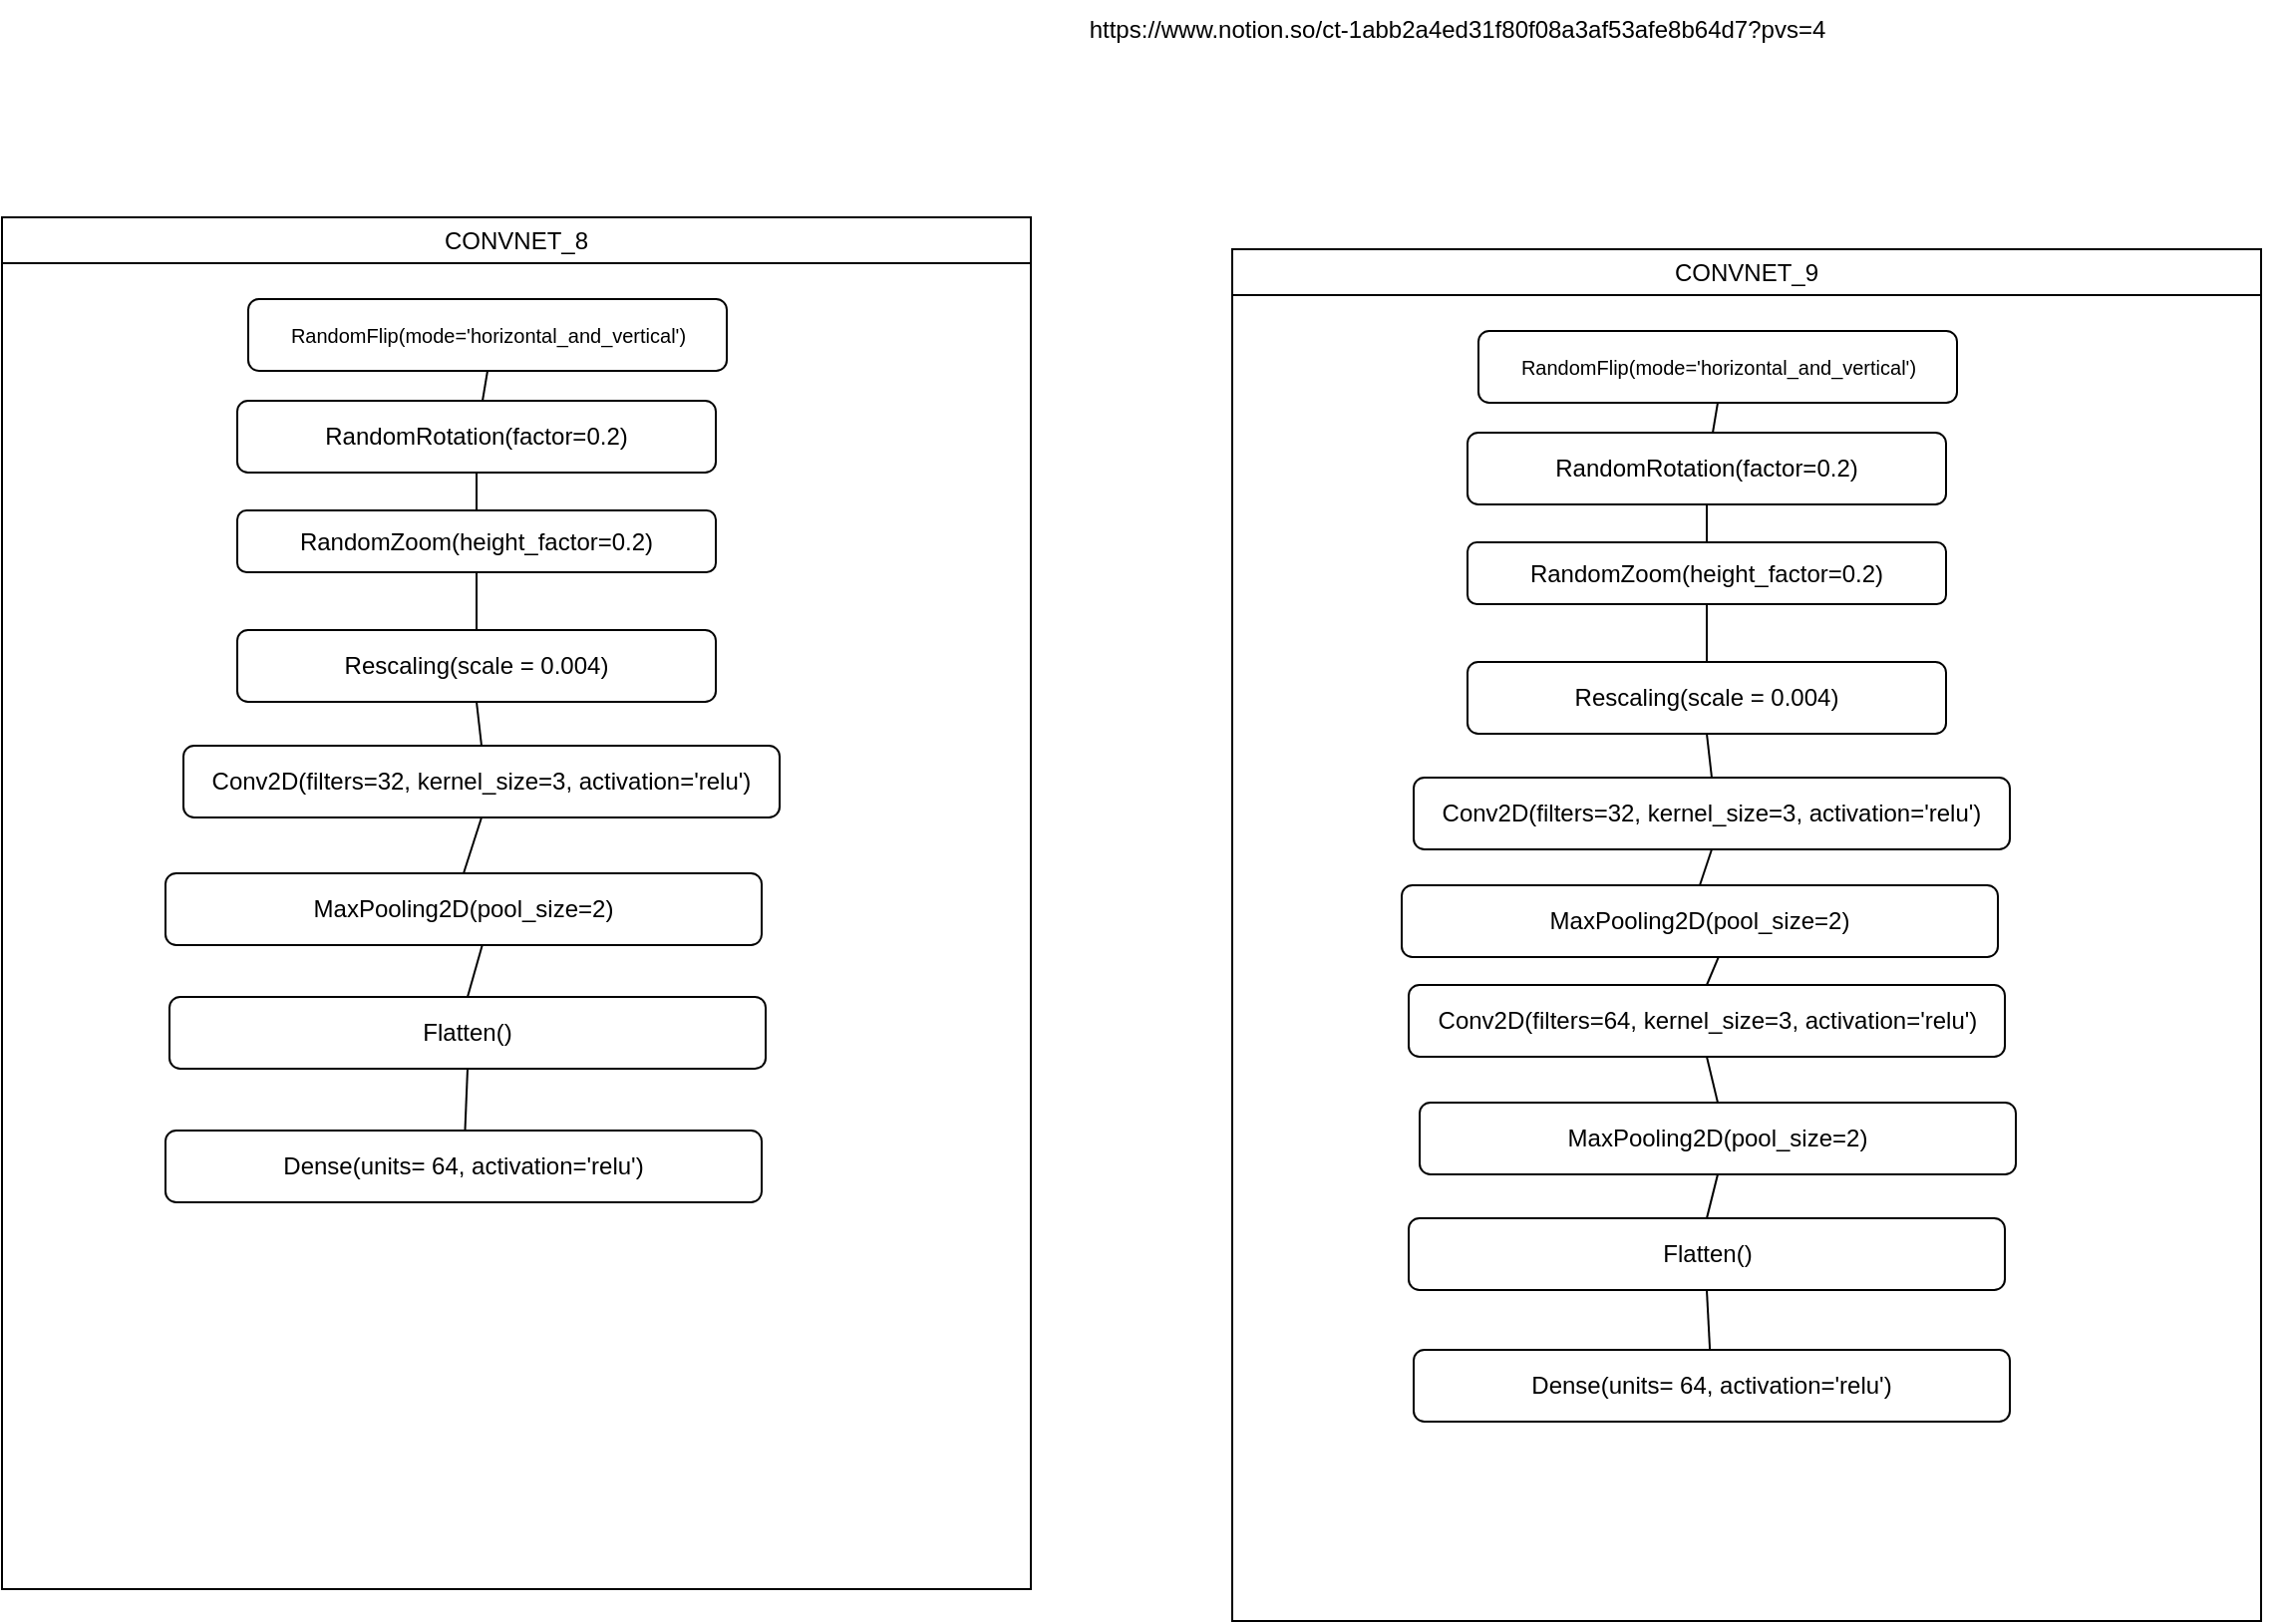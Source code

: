 <mxfile version="26.1.3">
  <diagram name="fine tune models" id="9CXXCEQQvz_99VvId4QO">
    <mxGraphModel dx="1976" dy="496" grid="0" gridSize="10" guides="1" tooltips="1" connect="1" arrows="1" fold="1" page="1" pageScale="1" pageWidth="827" pageHeight="1169" math="0" shadow="0">
      <root>
        <mxCell id="0" />
        <mxCell id="1" parent="0" />
        <mxCell id="liqCc_mYewOzT0pbjEaC-1" value="https://www.notion.so/ct-1abb2a4ed31f80f08a3af53afe8b64d7?pvs=4" style="text;html=1;align=center;verticalAlign=middle;whiteSpace=wrap;rounded=0;" parent="1" vertex="1">
          <mxGeometry x="-31" y="46" width="828" height="30" as="geometry" />
        </mxCell>
        <mxCell id="8vPAx5M9qXYKdXPnr-XK-2" value="&lt;span style=&quot;font-weight: normal;&quot;&gt;CONVNET_8&lt;/span&gt;" style="swimlane;whiteSpace=wrap;html=1;startSize=23;" vertex="1" parent="1">
          <mxGeometry x="-347" y="155" width="516" height="688" as="geometry">
            <mxRectangle x="179" y="145" width="130" height="26" as="alternateBounds" />
          </mxGeometry>
        </mxCell>
        <mxCell id="8vPAx5M9qXYKdXPnr-XK-3" value="&lt;font style=&quot;font-size: 10px;&quot;&gt;RandomFlip(mode=&#39;horizontal_and_vertical&#39;)&lt;/font&gt;" style="rounded=1;whiteSpace=wrap;html=1;" vertex="1" parent="8vPAx5M9qXYKdXPnr-XK-2">
          <mxGeometry x="123.5" y="41" width="240" height="36" as="geometry" />
        </mxCell>
        <mxCell id="8vPAx5M9qXYKdXPnr-XK-4" value="RandomRotation(factor=0.2)" style="rounded=1;whiteSpace=wrap;html=1;" vertex="1" parent="8vPAx5M9qXYKdXPnr-XK-2">
          <mxGeometry x="118" y="92" width="240" height="36" as="geometry" />
        </mxCell>
        <mxCell id="8vPAx5M9qXYKdXPnr-XK-5" value="RandomZoom(height_factor=0.2)" style="rounded=1;whiteSpace=wrap;html=1;" vertex="1" parent="8vPAx5M9qXYKdXPnr-XK-2">
          <mxGeometry x="118" y="147" width="240" height="31" as="geometry" />
        </mxCell>
        <mxCell id="8vPAx5M9qXYKdXPnr-XK-6" value="Rescaling(scale = 0.004)" style="rounded=1;whiteSpace=wrap;html=1;" vertex="1" parent="8vPAx5M9qXYKdXPnr-XK-2">
          <mxGeometry x="118" y="207" width="240" height="36" as="geometry" />
        </mxCell>
        <mxCell id="8vPAx5M9qXYKdXPnr-XK-7" value="Conv2D(filters=32, kernel_size=3, activation=&#39;relu&#39;)" style="rounded=1;whiteSpace=wrap;html=1;" vertex="1" parent="8vPAx5M9qXYKdXPnr-XK-2">
          <mxGeometry x="91" y="265" width="299" height="36" as="geometry" />
        </mxCell>
        <mxCell id="8vPAx5M9qXYKdXPnr-XK-14" value="Flatten()" style="rounded=1;whiteSpace=wrap;html=1;" vertex="1" parent="8vPAx5M9qXYKdXPnr-XK-2">
          <mxGeometry x="84" y="391" width="299" height="36" as="geometry" />
        </mxCell>
        <mxCell id="8vPAx5M9qXYKdXPnr-XK-15" value="Dense(units=  64, activation=&#39;relu&#39;)" style="rounded=1;whiteSpace=wrap;html=1;" vertex="1" parent="8vPAx5M9qXYKdXPnr-XK-2">
          <mxGeometry x="82" y="458" width="299" height="36" as="geometry" />
        </mxCell>
        <mxCell id="8vPAx5M9qXYKdXPnr-XK-17" value="" style="endArrow=none;html=1;rounded=0;entryX=0.5;entryY=1;entryDx=0;entryDy=0;" edge="1" parent="8vPAx5M9qXYKdXPnr-XK-2" source="8vPAx5M9qXYKdXPnr-XK-4" target="8vPAx5M9qXYKdXPnr-XK-3">
          <mxGeometry width="50" height="50" relative="1" as="geometry">
            <mxPoint x="382" y="153" as="sourcePoint" />
            <mxPoint x="432" y="103" as="targetPoint" />
          </mxGeometry>
        </mxCell>
        <mxCell id="8vPAx5M9qXYKdXPnr-XK-18" value="" style="endArrow=none;html=1;rounded=0;entryX=0.5;entryY=1;entryDx=0;entryDy=0;exitX=0.5;exitY=0;exitDx=0;exitDy=0;" edge="1" parent="8vPAx5M9qXYKdXPnr-XK-2" source="8vPAx5M9qXYKdXPnr-XK-5" target="8vPAx5M9qXYKdXPnr-XK-4">
          <mxGeometry width="50" height="50" relative="1" as="geometry">
            <mxPoint x="248" y="102" as="sourcePoint" />
            <mxPoint x="248" y="81" as="targetPoint" />
          </mxGeometry>
        </mxCell>
        <mxCell id="8vPAx5M9qXYKdXPnr-XK-25" value="" style="endArrow=none;html=1;rounded=0;entryX=0.5;entryY=0;entryDx=0;entryDy=0;exitX=0.5;exitY=1;exitDx=0;exitDy=0;" edge="1" parent="8vPAx5M9qXYKdXPnr-XK-2" source="8vPAx5M9qXYKdXPnr-XK-6" target="8vPAx5M9qXYKdXPnr-XK-7">
          <mxGeometry width="50" height="50" relative="1" as="geometry">
            <mxPoint x="258" y="112" as="sourcePoint" />
            <mxPoint x="258" y="91" as="targetPoint" />
          </mxGeometry>
        </mxCell>
        <mxCell id="8vPAx5M9qXYKdXPnr-XK-31" value="" style="endArrow=none;html=1;rounded=0;entryX=0.5;entryY=1;entryDx=0;entryDy=0;exitX=0.5;exitY=0;exitDx=0;exitDy=0;" edge="1" parent="8vPAx5M9qXYKdXPnr-XK-2" source="8vPAx5M9qXYKdXPnr-XK-6" target="8vPAx5M9qXYKdXPnr-XK-5">
          <mxGeometry width="50" height="50" relative="1" as="geometry">
            <mxPoint x="248" y="157" as="sourcePoint" />
            <mxPoint x="248" y="138" as="targetPoint" />
          </mxGeometry>
        </mxCell>
        <mxCell id="8vPAx5M9qXYKdXPnr-XK-34" value="" style="endArrow=none;html=1;rounded=0;entryX=0.5;entryY=1;entryDx=0;entryDy=0;exitX=0.5;exitY=0;exitDx=0;exitDy=0;" edge="1" parent="8vPAx5M9qXYKdXPnr-XK-2" source="8vPAx5M9qXYKdXPnr-XK-36" target="8vPAx5M9qXYKdXPnr-XK-7">
          <mxGeometry width="50" height="50" relative="1" as="geometry">
            <mxPoint x="258" y="167" as="sourcePoint" />
            <mxPoint x="258" y="148" as="targetPoint" />
          </mxGeometry>
        </mxCell>
        <mxCell id="8vPAx5M9qXYKdXPnr-XK-35" value="" style="endArrow=none;html=1;rounded=0;entryX=0.5;entryY=1;entryDx=0;entryDy=0;" edge="1" parent="8vPAx5M9qXYKdXPnr-XK-2" source="8vPAx5M9qXYKdXPnr-XK-15" target="8vPAx5M9qXYKdXPnr-XK-14">
          <mxGeometry width="50" height="50" relative="1" as="geometry">
            <mxPoint x="268" y="177" as="sourcePoint" />
            <mxPoint x="268" y="158" as="targetPoint" />
          </mxGeometry>
        </mxCell>
        <mxCell id="8vPAx5M9qXYKdXPnr-XK-36" value="MaxPooling2D(pool_size=2)" style="rounded=1;whiteSpace=wrap;html=1;" vertex="1" parent="8vPAx5M9qXYKdXPnr-XK-2">
          <mxGeometry x="82" y="329" width="299" height="36" as="geometry" />
        </mxCell>
        <mxCell id="8vPAx5M9qXYKdXPnr-XK-37" value="" style="endArrow=none;html=1;rounded=0;entryX=0.531;entryY=1.009;entryDx=0;entryDy=0;exitX=0.5;exitY=0;exitDx=0;exitDy=0;entryPerimeter=0;" edge="1" parent="8vPAx5M9qXYKdXPnr-XK-2" source="8vPAx5M9qXYKdXPnr-XK-14" target="8vPAx5M9qXYKdXPnr-XK-36">
          <mxGeometry width="50" height="50" relative="1" as="geometry">
            <mxPoint x="427" y="376" as="sourcePoint" />
            <mxPoint x="251" y="311" as="targetPoint" />
          </mxGeometry>
        </mxCell>
        <mxCell id="8vPAx5M9qXYKdXPnr-XK-54" value="&lt;span style=&quot;font-weight: normal;&quot;&gt;CONVNET_9&lt;/span&gt;" style="swimlane;whiteSpace=wrap;html=1;startSize=23;" vertex="1" parent="1">
          <mxGeometry x="270" y="171" width="516" height="688" as="geometry">
            <mxRectangle x="179" y="145" width="130" height="26" as="alternateBounds" />
          </mxGeometry>
        </mxCell>
        <mxCell id="8vPAx5M9qXYKdXPnr-XK-55" value="&lt;font style=&quot;font-size: 10px;&quot;&gt;RandomFlip(mode=&#39;horizontal_and_vertical&#39;)&lt;/font&gt;" style="rounded=1;whiteSpace=wrap;html=1;" vertex="1" parent="8vPAx5M9qXYKdXPnr-XK-54">
          <mxGeometry x="123.5" y="41" width="240" height="36" as="geometry" />
        </mxCell>
        <mxCell id="8vPAx5M9qXYKdXPnr-XK-56" value="RandomRotation(factor=0.2)" style="rounded=1;whiteSpace=wrap;html=1;" vertex="1" parent="8vPAx5M9qXYKdXPnr-XK-54">
          <mxGeometry x="118" y="92" width="240" height="36" as="geometry" />
        </mxCell>
        <mxCell id="8vPAx5M9qXYKdXPnr-XK-57" value="RandomZoom(height_factor=0.2)" style="rounded=1;whiteSpace=wrap;html=1;" vertex="1" parent="8vPAx5M9qXYKdXPnr-XK-54">
          <mxGeometry x="118" y="147" width="240" height="31" as="geometry" />
        </mxCell>
        <mxCell id="8vPAx5M9qXYKdXPnr-XK-58" value="Rescaling(scale = 0.004)" style="rounded=1;whiteSpace=wrap;html=1;" vertex="1" parent="8vPAx5M9qXYKdXPnr-XK-54">
          <mxGeometry x="118" y="207" width="240" height="36" as="geometry" />
        </mxCell>
        <mxCell id="8vPAx5M9qXYKdXPnr-XK-59" value="Conv2D(filters=32, kernel_size=3, activation=&#39;relu&#39;)" style="rounded=1;whiteSpace=wrap;html=1;" vertex="1" parent="8vPAx5M9qXYKdXPnr-XK-54">
          <mxGeometry x="91" y="265" width="299" height="36" as="geometry" />
        </mxCell>
        <mxCell id="8vPAx5M9qXYKdXPnr-XK-60" value="Flatten()" style="rounded=1;whiteSpace=wrap;html=1;" vertex="1" parent="8vPAx5M9qXYKdXPnr-XK-54">
          <mxGeometry x="88.5" y="486" width="299" height="36" as="geometry" />
        </mxCell>
        <mxCell id="8vPAx5M9qXYKdXPnr-XK-61" value="Dense(units=  64, activation=&#39;relu&#39;)" style="rounded=1;whiteSpace=wrap;html=1;" vertex="1" parent="8vPAx5M9qXYKdXPnr-XK-54">
          <mxGeometry x="91" y="552" width="299" height="36" as="geometry" />
        </mxCell>
        <mxCell id="8vPAx5M9qXYKdXPnr-XK-62" value="" style="endArrow=none;html=1;rounded=0;entryX=0.5;entryY=1;entryDx=0;entryDy=0;" edge="1" parent="8vPAx5M9qXYKdXPnr-XK-54" source="8vPAx5M9qXYKdXPnr-XK-56" target="8vPAx5M9qXYKdXPnr-XK-55">
          <mxGeometry width="50" height="50" relative="1" as="geometry">
            <mxPoint x="382" y="153" as="sourcePoint" />
            <mxPoint x="432" y="103" as="targetPoint" />
          </mxGeometry>
        </mxCell>
        <mxCell id="8vPAx5M9qXYKdXPnr-XK-63" value="" style="endArrow=none;html=1;rounded=0;entryX=0.5;entryY=1;entryDx=0;entryDy=0;exitX=0.5;exitY=0;exitDx=0;exitDy=0;" edge="1" parent="8vPAx5M9qXYKdXPnr-XK-54" source="8vPAx5M9qXYKdXPnr-XK-57" target="8vPAx5M9qXYKdXPnr-XK-56">
          <mxGeometry width="50" height="50" relative="1" as="geometry">
            <mxPoint x="248" y="102" as="sourcePoint" />
            <mxPoint x="248" y="81" as="targetPoint" />
          </mxGeometry>
        </mxCell>
        <mxCell id="8vPAx5M9qXYKdXPnr-XK-64" value="" style="endArrow=none;html=1;rounded=0;entryX=0.5;entryY=0;entryDx=0;entryDy=0;exitX=0.5;exitY=1;exitDx=0;exitDy=0;" edge="1" parent="8vPAx5M9qXYKdXPnr-XK-54" source="8vPAx5M9qXYKdXPnr-XK-58" target="8vPAx5M9qXYKdXPnr-XK-59">
          <mxGeometry width="50" height="50" relative="1" as="geometry">
            <mxPoint x="258" y="112" as="sourcePoint" />
            <mxPoint x="258" y="91" as="targetPoint" />
          </mxGeometry>
        </mxCell>
        <mxCell id="8vPAx5M9qXYKdXPnr-XK-65" value="" style="endArrow=none;html=1;rounded=0;entryX=0.5;entryY=1;entryDx=0;entryDy=0;exitX=0.5;exitY=0;exitDx=0;exitDy=0;" edge="1" parent="8vPAx5M9qXYKdXPnr-XK-54" source="8vPAx5M9qXYKdXPnr-XK-58" target="8vPAx5M9qXYKdXPnr-XK-57">
          <mxGeometry width="50" height="50" relative="1" as="geometry">
            <mxPoint x="248" y="157" as="sourcePoint" />
            <mxPoint x="248" y="138" as="targetPoint" />
          </mxGeometry>
        </mxCell>
        <mxCell id="8vPAx5M9qXYKdXPnr-XK-66" value="" style="endArrow=none;html=1;rounded=0;entryX=0.5;entryY=1;entryDx=0;entryDy=0;exitX=0.5;exitY=0;exitDx=0;exitDy=0;" edge="1" parent="8vPAx5M9qXYKdXPnr-XK-54" source="8vPAx5M9qXYKdXPnr-XK-68" target="8vPAx5M9qXYKdXPnr-XK-59">
          <mxGeometry width="50" height="50" relative="1" as="geometry">
            <mxPoint x="258" y="167" as="sourcePoint" />
            <mxPoint x="258" y="148" as="targetPoint" />
          </mxGeometry>
        </mxCell>
        <mxCell id="8vPAx5M9qXYKdXPnr-XK-67" value="" style="endArrow=none;html=1;rounded=0;entryX=0.5;entryY=1;entryDx=0;entryDy=0;" edge="1" parent="8vPAx5M9qXYKdXPnr-XK-54" source="8vPAx5M9qXYKdXPnr-XK-61" target="8vPAx5M9qXYKdXPnr-XK-60">
          <mxGeometry width="50" height="50" relative="1" as="geometry">
            <mxPoint x="268" y="177" as="sourcePoint" />
            <mxPoint x="268" y="158" as="targetPoint" />
          </mxGeometry>
        </mxCell>
        <mxCell id="8vPAx5M9qXYKdXPnr-XK-68" value="MaxPooling2D(pool_size=2)" style="rounded=1;whiteSpace=wrap;html=1;" vertex="1" parent="8vPAx5M9qXYKdXPnr-XK-54">
          <mxGeometry x="85" y="319" width="299" height="36" as="geometry" />
        </mxCell>
        <mxCell id="8vPAx5M9qXYKdXPnr-XK-69" value="" style="endArrow=none;html=1;rounded=0;entryX=0.531;entryY=1.009;entryDx=0;entryDy=0;exitX=0.5;exitY=0;exitDx=0;exitDy=0;entryPerimeter=0;" edge="1" parent="8vPAx5M9qXYKdXPnr-XK-54" source="8vPAx5M9qXYKdXPnr-XK-86" target="8vPAx5M9qXYKdXPnr-XK-68">
          <mxGeometry width="50" height="50" relative="1" as="geometry">
            <mxPoint x="427" y="376" as="sourcePoint" />
            <mxPoint x="251" y="311" as="targetPoint" />
          </mxGeometry>
        </mxCell>
        <mxCell id="8vPAx5M9qXYKdXPnr-XK-86" value="Conv2D(filters=64, kernel_size=3, activation=&#39;relu&#39;)" style="rounded=1;whiteSpace=wrap;html=1;" vertex="1" parent="8vPAx5M9qXYKdXPnr-XK-54">
          <mxGeometry x="88.5" y="369" width="299" height="36" as="geometry" />
        </mxCell>
        <mxCell id="8vPAx5M9qXYKdXPnr-XK-87" value="MaxPooling2D(pool_size=2)" style="rounded=1;whiteSpace=wrap;html=1;" vertex="1" parent="8vPAx5M9qXYKdXPnr-XK-54">
          <mxGeometry x="94" y="428" width="299" height="36" as="geometry" />
        </mxCell>
        <mxCell id="8vPAx5M9qXYKdXPnr-XK-89" value="" style="endArrow=none;html=1;rounded=0;entryX=0.5;entryY=1;entryDx=0;entryDy=0;exitX=0.5;exitY=0;exitDx=0;exitDy=0;" edge="1" parent="8vPAx5M9qXYKdXPnr-XK-54" source="8vPAx5M9qXYKdXPnr-XK-87" target="8vPAx5M9qXYKdXPnr-XK-86">
          <mxGeometry width="50" height="50" relative="1" as="geometry">
            <mxPoint x="248" y="379" as="sourcePoint" />
            <mxPoint x="257" y="355" as="targetPoint" />
          </mxGeometry>
        </mxCell>
        <mxCell id="8vPAx5M9qXYKdXPnr-XK-90" value="" style="endArrow=none;html=1;rounded=0;entryX=0.5;entryY=0;entryDx=0;entryDy=0;exitX=0.5;exitY=1;exitDx=0;exitDy=0;" edge="1" parent="8vPAx5M9qXYKdXPnr-XK-54" source="8vPAx5M9qXYKdXPnr-XK-87" target="8vPAx5M9qXYKdXPnr-XK-60">
          <mxGeometry width="50" height="50" relative="1" as="geometry">
            <mxPoint x="258" y="389" as="sourcePoint" />
            <mxPoint x="267" y="365" as="targetPoint" />
          </mxGeometry>
        </mxCell>
      </root>
    </mxGraphModel>
  </diagram>
</mxfile>
